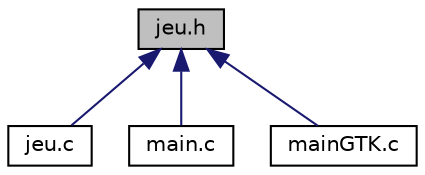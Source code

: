 digraph "jeu.h"
{
 // LATEX_PDF_SIZE
  edge [fontname="Helvetica",fontsize="10",labelfontname="Helvetica",labelfontsize="10"];
  node [fontname="Helvetica",fontsize="10",shape=record];
  Node1 [label="jeu.h",height=0.2,width=0.4,color="black", fillcolor="grey75", style="filled", fontcolor="black",tooltip="Fichier header qui regroupe les fonctions du jeu.c."];
  Node1 -> Node2 [dir="back",color="midnightblue",fontsize="10",style="solid",fontname="Helvetica"];
  Node2 [label="jeu.c",height=0.2,width=0.4,color="black", fillcolor="white", style="filled",URL="$jeu_8c.html",tooltip="Fichier source qui manipule les jeux."];
  Node1 -> Node3 [dir="back",color="midnightblue",fontsize="10",style="solid",fontname="Helvetica"];
  Node3 [label="main.c",height=0.2,width=0.4,color="black", fillcolor="white", style="filled",URL="$main_8c.html",tooltip="Fichier qui contient une fonction principale sans interface graphique pour l'éxecution ainsi que les ..."];
  Node1 -> Node4 [dir="back",color="midnightblue",fontsize="10",style="solid",fontname="Helvetica"];
  Node4 [label="mainGTK.c",height=0.2,width=0.4,color="black", fillcolor="white", style="filled",URL="$main_g_t_k_8c.html",tooltip="Fichier qui contient une fonction principale pour l'interface GTK."];
}
